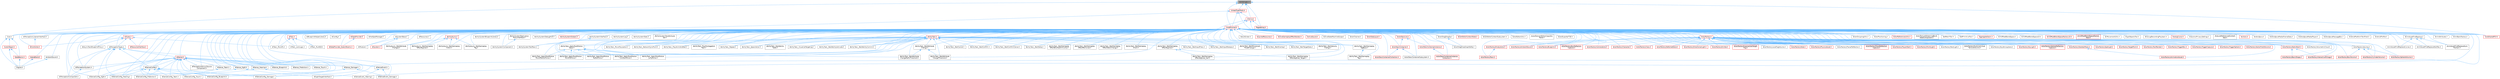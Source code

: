 digraph "IsArithmetic.h"
{
 // INTERACTIVE_SVG=YES
 // LATEX_PDF_SIZE
  bgcolor="transparent";
  edge [fontname=Helvetica,fontsize=10,labelfontname=Helvetica,labelfontsize=10];
  node [fontname=Helvetica,fontsize=10,shape=box,height=0.2,width=0.4];
  Node1 [id="Node000001",label="IsArithmetic.h",height=0.2,width=0.4,color="gray40", fillcolor="grey60", style="filled", fontcolor="black",tooltip=" "];
  Node1 -> Node2 [id="edge1_Node000001_Node000002",dir="back",color="steelblue1",style="solid",tooltip=" "];
  Node2 [id="Node000002",label="Core.h",height=0.2,width=0.4,color="grey40", fillcolor="white", style="filled",URL="$d6/dd7/Core_8h.html",tooltip=" "];
  Node2 -> Node3 [id="edge2_Node000002_Node000003",dir="back",color="steelblue1",style="solid",tooltip=" "];
  Node3 [id="Node000003",label="CoreUObject.h",height=0.2,width=0.4,color="red", fillcolor="#FFF0F0", style="filled",URL="$d0/ded/CoreUObject_8h.html",tooltip=" "];
  Node3 -> Node4 [id="edge3_Node000003_Node000004",dir="back",color="steelblue1",style="solid",tooltip=" "];
  Node4 [id="Node000004",label="Engine.h",height=0.2,width=0.4,color="grey40", fillcolor="white", style="filled",URL="$d1/d34/Public_2Engine_8h.html",tooltip=" "];
  Node3 -> Node6 [id="edge4_Node000003_Node000006",dir="back",color="steelblue1",style="solid",tooltip=" "];
  Node6 [id="Node000006",label="SlateBasics.h",height=0.2,width=0.4,color="red", fillcolor="#FFF0F0", style="filled",URL="$da/d2f/SlateBasics_8h.html",tooltip=" "];
  Node6 -> Node4 [id="edge5_Node000006_Node000004",dir="back",color="steelblue1",style="solid",tooltip=" "];
  Node2 -> Node4 [id="edge6_Node000002_Node000004",dir="back",color="steelblue1",style="solid",tooltip=" "];
  Node2 -> Node6 [id="edge7_Node000002_Node000006",dir="back",color="steelblue1",style="solid",tooltip=" "];
  Node1 -> Node11 [id="edge8_Node000001_Node000011",dir="back",color="steelblue1",style="solid",tooltip=" "];
  Node11 [id="Node000011",label="CoreMinimal.h",height=0.2,width=0.4,color="red", fillcolor="#FFF0F0", style="filled",URL="$d7/d67/CoreMinimal_8h.html",tooltip=" "];
  Node11 -> Node12 [id="edge9_Node000011_Node000012",dir="back",color="steelblue1",style="solid",tooltip=" "];
  Node12 [id="Node000012",label="AIAsyncTaskBlueprintProxy.h",height=0.2,width=0.4,color="grey40", fillcolor="white", style="filled",URL="$db/d07/AIAsyncTaskBlueprintProxy_8h.html",tooltip=" "];
  Node11 -> Node13 [id="edge10_Node000011_Node000013",dir="back",color="steelblue1",style="solid",tooltip=" "];
  Node13 [id="Node000013",label="AIBlueprintHelperLibrary.h",height=0.2,width=0.4,color="grey40", fillcolor="white", style="filled",URL="$dc/d00/AIBlueprintHelperLibrary_8h.html",tooltip=" "];
  Node11 -> Node14 [id="edge11_Node000011_Node000014",dir="back",color="steelblue1",style="solid",tooltip=" "];
  Node14 [id="Node000014",label="AIConfig.h",height=0.2,width=0.4,color="grey40", fillcolor="white", style="filled",URL="$da/da3/AIConfig_8h.html",tooltip=" "];
  Node11 -> Node15 [id="edge12_Node000011_Node000015",dir="back",color="steelblue1",style="solid",tooltip=" "];
  Node15 [id="Node000015",label="AIController.h",height=0.2,width=0.4,color="red", fillcolor="#FFF0F0", style="filled",URL="$d7/dd8/AIController_8h.html",tooltip=" "];
  Node11 -> Node18 [id="edge13_Node000011_Node000018",dir="back",color="steelblue1",style="solid",tooltip=" "];
  Node18 [id="Node000018",label="AIDataProvider.h",height=0.2,width=0.4,color="red", fillcolor="#FFF0F0", style="filled",URL="$dd/d5b/AIDataProvider_8h.html",tooltip=" "];
  Node18 -> Node19 [id="edge14_Node000018_Node000019",dir="back",color="steelblue1",style="solid",tooltip=" "];
  Node19 [id="Node000019",label="AIDataProvider_QueryParams.h",height=0.2,width=0.4,color="red", fillcolor="#FFF0F0", style="filled",URL="$d3/dd9/AIDataProvider__QueryParams_8h.html",tooltip=" "];
  Node11 -> Node19 [id="edge15_Node000011_Node000019",dir="back",color="steelblue1",style="solid",tooltip=" "];
  Node11 -> Node29 [id="edge16_Node000011_Node000029",dir="back",color="steelblue1",style="solid",tooltip=" "];
  Node29 [id="Node000029",label="AIHotSpotManager.h",height=0.2,width=0.4,color="grey40", fillcolor="white", style="filled",URL="$da/d1d/AIHotSpotManager_8h.html",tooltip=" "];
  Node11 -> Node30 [id="edge17_Node000011_Node000030",dir="back",color="steelblue1",style="solid",tooltip=" "];
  Node30 [id="Node000030",label="AIModule.h",height=0.2,width=0.4,color="grey40", fillcolor="white", style="filled",URL="$d9/df1/AIModule_8h.html",tooltip=" "];
  Node11 -> Node31 [id="edge18_Node000011_Node000031",dir="back",color="steelblue1",style="solid",tooltip=" "];
  Node31 [id="Node000031",label="AIPerceptionComponent.h",height=0.2,width=0.4,color="grey40", fillcolor="white", style="filled",URL="$d6/d0a/AIPerceptionComponent_8h.html",tooltip=" "];
  Node11 -> Node32 [id="edge19_Node000011_Node000032",dir="back",color="steelblue1",style="solid",tooltip=" "];
  Node32 [id="Node000032",label="AIPerceptionListenerInterface.h",height=0.2,width=0.4,color="grey40", fillcolor="white", style="filled",URL="$d4/dd7/AIPerceptionListenerInterface_8h.html",tooltip=" "];
  Node32 -> Node15 [id="edge20_Node000032_Node000015",dir="back",color="steelblue1",style="solid",tooltip=" "];
  Node11 -> Node33 [id="edge21_Node000011_Node000033",dir="back",color="steelblue1",style="solid",tooltip=" "];
  Node33 [id="Node000033",label="AIPerceptionStimuliSource\lComponent.h",height=0.2,width=0.4,color="grey40", fillcolor="white", style="filled",URL="$df/da3/AIPerceptionStimuliSourceComponent_8h.html",tooltip=" "];
  Node11 -> Node34 [id="edge22_Node000011_Node000034",dir="back",color="steelblue1",style="solid",tooltip=" "];
  Node34 [id="Node000034",label="AIPerceptionSystem.h",height=0.2,width=0.4,color="grey40", fillcolor="white", style="filled",URL="$d0/d08/AIPerceptionSystem_8h.html",tooltip=" "];
  Node34 -> Node31 [id="edge23_Node000034_Node000031",dir="back",color="steelblue1",style="solid",tooltip=" "];
  Node11 -> Node35 [id="edge24_Node000011_Node000035",dir="back",color="steelblue1",style="solid",tooltip=" "];
  Node35 [id="Node000035",label="AIPerceptionTypes.h",height=0.2,width=0.4,color="grey40", fillcolor="white", style="filled",URL="$de/d00/AIPerceptionTypes_8h.html",tooltip=" "];
  Node35 -> Node31 [id="edge25_Node000035_Node000031",dir="back",color="steelblue1",style="solid",tooltip=" "];
  Node35 -> Node34 [id="edge26_Node000035_Node000034",dir="back",color="steelblue1",style="solid",tooltip=" "];
  Node35 -> Node36 [id="edge27_Node000035_Node000036",dir="back",color="steelblue1",style="solid",tooltip=" "];
  Node36 [id="Node000036",label="AISense.h",height=0.2,width=0.4,color="red", fillcolor="#FFF0F0", style="filled",URL="$d3/dbd/AISense_8h.html",tooltip=" "];
  Node36 -> Node31 [id="edge28_Node000036_Node000031",dir="back",color="steelblue1",style="solid",tooltip=" "];
  Node36 -> Node33 [id="edge29_Node000036_Node000033",dir="back",color="steelblue1",style="solid",tooltip=" "];
  Node36 -> Node34 [id="edge30_Node000036_Node000034",dir="back",color="steelblue1",style="solid",tooltip=" "];
  Node36 -> Node37 [id="edge31_Node000036_Node000037",dir="back",color="steelblue1",style="solid",tooltip=" "];
  Node37 [id="Node000037",label="AISenseConfig.h",height=0.2,width=0.4,color="grey40", fillcolor="white", style="filled",URL="$d4/d73/AISenseConfig_8h.html",tooltip=" "];
  Node37 -> Node38 [id="edge32_Node000037_Node000038",dir="back",color="steelblue1",style="solid",tooltip=" "];
  Node38 [id="Node000038",label="AISenseConfig_Blueprint.h",height=0.2,width=0.4,color="grey40", fillcolor="white", style="filled",URL="$d7/ddf/AISenseConfig__Blueprint_8h.html",tooltip=" "];
  Node37 -> Node39 [id="edge33_Node000037_Node000039",dir="back",color="steelblue1",style="solid",tooltip=" "];
  Node39 [id="Node000039",label="AISenseConfig_Damage.h",height=0.2,width=0.4,color="grey40", fillcolor="white", style="filled",URL="$d4/d13/AISenseConfig__Damage_8h.html",tooltip=" "];
  Node37 -> Node40 [id="edge34_Node000037_Node000040",dir="back",color="steelblue1",style="solid",tooltip=" "];
  Node40 [id="Node000040",label="AISenseConfig_Hearing.h",height=0.2,width=0.4,color="grey40", fillcolor="white", style="filled",URL="$df/d81/AISenseConfig__Hearing_8h.html",tooltip=" "];
  Node37 -> Node41 [id="edge35_Node000037_Node000041",dir="back",color="steelblue1",style="solid",tooltip=" "];
  Node41 [id="Node000041",label="AISenseConfig_Prediction.h",height=0.2,width=0.4,color="grey40", fillcolor="white", style="filled",URL="$d2/d6e/AISenseConfig__Prediction_8h.html",tooltip=" "];
  Node37 -> Node42 [id="edge36_Node000037_Node000042",dir="back",color="steelblue1",style="solid",tooltip=" "];
  Node42 [id="Node000042",label="AISenseConfig_Sight.h",height=0.2,width=0.4,color="grey40", fillcolor="white", style="filled",URL="$d7/d17/AISenseConfig__Sight_8h.html",tooltip=" "];
  Node37 -> Node43 [id="edge37_Node000037_Node000043",dir="back",color="steelblue1",style="solid",tooltip=" "];
  Node43 [id="Node000043",label="AISenseConfig_Team.h",height=0.2,width=0.4,color="grey40", fillcolor="white", style="filled",URL="$dc/daf/AISenseConfig__Team_8h.html",tooltip=" "];
  Node37 -> Node44 [id="edge38_Node000037_Node000044",dir="back",color="steelblue1",style="solid",tooltip=" "];
  Node44 [id="Node000044",label="AISenseConfig_Touch.h",height=0.2,width=0.4,color="grey40", fillcolor="white", style="filled",URL="$df/d3a/AISenseConfig__Touch_8h.html",tooltip=" "];
  Node36 -> Node38 [id="edge39_Node000036_Node000038",dir="back",color="steelblue1",style="solid",tooltip=" "];
  Node36 -> Node39 [id="edge40_Node000036_Node000039",dir="back",color="steelblue1",style="solid",tooltip=" "];
  Node36 -> Node40 [id="edge41_Node000036_Node000040",dir="back",color="steelblue1",style="solid",tooltip=" "];
  Node36 -> Node41 [id="edge42_Node000036_Node000041",dir="back",color="steelblue1",style="solid",tooltip=" "];
  Node36 -> Node42 [id="edge43_Node000036_Node000042",dir="back",color="steelblue1",style="solid",tooltip=" "];
  Node36 -> Node43 [id="edge44_Node000036_Node000043",dir="back",color="steelblue1",style="solid",tooltip=" "];
  Node36 -> Node44 [id="edge45_Node000036_Node000044",dir="back",color="steelblue1",style="solid",tooltip=" "];
  Node36 -> Node45 [id="edge46_Node000036_Node000045",dir="back",color="steelblue1",style="solid",tooltip=" "];
  Node45 [id="Node000045",label="AISense_Blueprint.h",height=0.2,width=0.4,color="grey40", fillcolor="white", style="filled",URL="$d6/d30/AISense__Blueprint_8h.html",tooltip=" "];
  Node36 -> Node46 [id="edge47_Node000036_Node000046",dir="back",color="steelblue1",style="solid",tooltip=" "];
  Node46 [id="Node000046",label="AISense_Damage.h",height=0.2,width=0.4,color="grey40", fillcolor="white", style="filled",URL="$dd/d37/AISense__Damage_8h.html",tooltip=" "];
  Node46 -> Node39 [id="edge48_Node000046_Node000039",dir="back",color="steelblue1",style="solid",tooltip=" "];
  Node46 -> Node47 [id="edge49_Node000046_Node000047",dir="back",color="steelblue1",style="solid",tooltip=" "];
  Node47 [id="Node000047",label="AISenseEvent_Damage.h",height=0.2,width=0.4,color="grey40", fillcolor="white", style="filled",URL="$db/d23/AISenseEvent__Damage_8h.html",tooltip=" "];
  Node36 -> Node48 [id="edge50_Node000036_Node000048",dir="back",color="steelblue1",style="solid",tooltip=" "];
  Node48 [id="Node000048",label="AISense_Hearing.h",height=0.2,width=0.4,color="grey40", fillcolor="white", style="filled",URL="$dc/d03/AISense__Hearing_8h.html",tooltip=" "];
  Node48 -> Node40 [id="edge51_Node000048_Node000040",dir="back",color="steelblue1",style="solid",tooltip=" "];
  Node48 -> Node49 [id="edge52_Node000048_Node000049",dir="back",color="steelblue1",style="solid",tooltip=" "];
  Node49 [id="Node000049",label="AISenseEvent_Hearing.h",height=0.2,width=0.4,color="grey40", fillcolor="white", style="filled",URL="$df/d3a/AISenseEvent__Hearing_8h.html",tooltip=" "];
  Node36 -> Node50 [id="edge53_Node000036_Node000050",dir="back",color="steelblue1",style="solid",tooltip=" "];
  Node50 [id="Node000050",label="AISense_Prediction.h",height=0.2,width=0.4,color="grey40", fillcolor="white", style="filled",URL="$d4/de0/AISense__Prediction_8h.html",tooltip=" "];
  Node36 -> Node51 [id="edge54_Node000036_Node000051",dir="back",color="steelblue1",style="solid",tooltip=" "];
  Node51 [id="Node000051",label="AISense_Sight.h",height=0.2,width=0.4,color="grey40", fillcolor="white", style="filled",URL="$d7/d6f/AISense__Sight_8h.html",tooltip=" "];
  Node51 -> Node42 [id="edge55_Node000051_Node000042",dir="back",color="steelblue1",style="solid",tooltip=" "];
  Node51 -> Node52 [id="edge56_Node000051_Node000052",dir="back",color="steelblue1",style="solid",tooltip=" "];
  Node52 [id="Node000052",label="AISightTargetInterface.h",height=0.2,width=0.4,color="grey40", fillcolor="white", style="filled",URL="$d0/dd7/AISightTargetInterface_8h.html",tooltip=" "];
  Node36 -> Node53 [id="edge57_Node000036_Node000053",dir="back",color="steelblue1",style="solid",tooltip=" "];
  Node53 [id="Node000053",label="AISense_Team.h",height=0.2,width=0.4,color="grey40", fillcolor="white", style="filled",URL="$d7/d7a/AISense__Team_8h.html",tooltip=" "];
  Node53 -> Node43 [id="edge58_Node000053_Node000043",dir="back",color="steelblue1",style="solid",tooltip=" "];
  Node36 -> Node54 [id="edge59_Node000036_Node000054",dir="back",color="steelblue1",style="solid",tooltip=" "];
  Node54 [id="Node000054",label="AISense_Touch.h",height=0.2,width=0.4,color="grey40", fillcolor="white", style="filled",URL="$d6/db4/AISense__Touch_8h.html",tooltip=" "];
  Node35 -> Node37 [id="edge60_Node000035_Node000037",dir="back",color="steelblue1",style="solid",tooltip=" "];
  Node35 -> Node40 [id="edge61_Node000035_Node000040",dir="back",color="steelblue1",style="solid",tooltip=" "];
  Node35 -> Node42 [id="edge62_Node000035_Node000042",dir="back",color="steelblue1",style="solid",tooltip=" "];
  Node35 -> Node55 [id="edge63_Node000035_Node000055",dir="back",color="steelblue1",style="solid",tooltip=" "];
  Node55 [id="Node000055",label="AISenseEvent.h",height=0.2,width=0.4,color="grey40", fillcolor="white", style="filled",URL="$de/d44/AISenseEvent_8h.html",tooltip=" "];
  Node55 -> Node47 [id="edge64_Node000055_Node000047",dir="back",color="steelblue1",style="solid",tooltip=" "];
  Node55 -> Node49 [id="edge65_Node000055_Node000049",dir="back",color="steelblue1",style="solid",tooltip=" "];
  Node11 -> Node56 [id="edge66_Node000011_Node000056",dir="back",color="steelblue1",style="solid",tooltip=" "];
  Node56 [id="Node000056",label="AIResourceInterface.h",height=0.2,width=0.4,color="red", fillcolor="#FFF0F0", style="filled",URL="$dd/d0d/AIResourceInterface_8h.html",tooltip=" "];
  Node11 -> Node113 [id="edge67_Node000011_Node000113",dir="back",color="steelblue1",style="solid",tooltip=" "];
  Node113 [id="Node000113",label="AIResources.h",height=0.2,width=0.4,color="grey40", fillcolor="white", style="filled",URL="$d9/db0/AIResources_8h.html",tooltip=" "];
  Node11 -> Node36 [id="edge68_Node000011_Node000036",dir="back",color="steelblue1",style="solid",tooltip=" "];
  Node11 -> Node37 [id="edge69_Node000011_Node000037",dir="back",color="steelblue1",style="solid",tooltip=" "];
  Node11 -> Node38 [id="edge70_Node000011_Node000038",dir="back",color="steelblue1",style="solid",tooltip=" "];
  Node11 -> Node39 [id="edge71_Node000011_Node000039",dir="back",color="steelblue1",style="solid",tooltip=" "];
  Node11 -> Node40 [id="edge72_Node000011_Node000040",dir="back",color="steelblue1",style="solid",tooltip=" "];
  Node11 -> Node41 [id="edge73_Node000011_Node000041",dir="back",color="steelblue1",style="solid",tooltip=" "];
  Node11 -> Node42 [id="edge74_Node000011_Node000042",dir="back",color="steelblue1",style="solid",tooltip=" "];
  Node11 -> Node43 [id="edge75_Node000011_Node000043",dir="back",color="steelblue1",style="solid",tooltip=" "];
  Node11 -> Node44 [id="edge76_Node000011_Node000044",dir="back",color="steelblue1",style="solid",tooltip=" "];
  Node11 -> Node55 [id="edge77_Node000011_Node000055",dir="back",color="steelblue1",style="solid",tooltip=" "];
  Node11 -> Node47 [id="edge78_Node000011_Node000047",dir="back",color="steelblue1",style="solid",tooltip=" "];
  Node11 -> Node49 [id="edge79_Node000011_Node000049",dir="back",color="steelblue1",style="solid",tooltip=" "];
  Node11 -> Node45 [id="edge80_Node000011_Node000045",dir="back",color="steelblue1",style="solid",tooltip=" "];
  Node11 -> Node46 [id="edge81_Node000011_Node000046",dir="back",color="steelblue1",style="solid",tooltip=" "];
  Node11 -> Node48 [id="edge82_Node000011_Node000048",dir="back",color="steelblue1",style="solid",tooltip=" "];
  Node11 -> Node50 [id="edge83_Node000011_Node000050",dir="back",color="steelblue1",style="solid",tooltip=" "];
  Node11 -> Node51 [id="edge84_Node000011_Node000051",dir="back",color="steelblue1",style="solid",tooltip=" "];
  Node11 -> Node53 [id="edge85_Node000011_Node000053",dir="back",color="steelblue1",style="solid",tooltip=" "];
  Node11 -> Node54 [id="edge86_Node000011_Node000054",dir="back",color="steelblue1",style="solid",tooltip=" "];
  Node11 -> Node52 [id="edge87_Node000011_Node000052",dir="back",color="steelblue1",style="solid",tooltip=" "];
  Node11 -> Node114 [id="edge88_Node000011_Node000114",dir="back",color="steelblue1",style="solid",tooltip=" "];
  Node114 [id="Node000114",label="AISystem.h",height=0.2,width=0.4,color="red", fillcolor="#FFF0F0", style="filled",URL="$d0/d71/AISystem_8h.html",tooltip=" "];
  Node11 -> Node119 [id="edge89_Node000011_Node000119",dir="back",color="steelblue1",style="solid",tooltip=" "];
  Node119 [id="Node000119",label="AISystemBase.h",height=0.2,width=0.4,color="grey40", fillcolor="white", style="filled",URL="$d5/d44/AISystemBase_8h.html",tooltip=" "];
  Node119 -> Node30 [id="edge90_Node000119_Node000030",dir="back",color="steelblue1",style="solid",tooltip=" "];
  Node119 -> Node114 [id="edge91_Node000119_Node000114",dir="back",color="steelblue1",style="solid",tooltip=" "];
  Node11 -> Node120 [id="edge92_Node000011_Node000120",dir="back",color="steelblue1",style="solid",tooltip=" "];
  Node120 [id="Node000120",label="AITask.h",height=0.2,width=0.4,color="red", fillcolor="#FFF0F0", style="filled",URL="$d6/de2/AITask_8h.html",tooltip=" "];
  Node120 -> Node121 [id="edge93_Node000120_Node000121",dir="back",color="steelblue1",style="solid",tooltip=" "];
  Node121 [id="Node000121",label="AITask_LockLogic.h",height=0.2,width=0.4,color="grey40", fillcolor="white", style="filled",URL="$d8/d28/AITask__LockLogic_8h.html",tooltip=" "];
  Node120 -> Node110 [id="edge94_Node000120_Node000110",dir="back",color="steelblue1",style="solid",tooltip=" "];
  Node110 [id="Node000110",label="AITask_MoveTo.h",height=0.2,width=0.4,color="grey40", fillcolor="white", style="filled",URL="$d4/dc4/AITask__MoveTo_8h.html",tooltip=" "];
  Node120 -> Node122 [id="edge95_Node000120_Node000122",dir="back",color="steelblue1",style="solid",tooltip=" "];
  Node122 [id="Node000122",label="AITask_RunEQS.h",height=0.2,width=0.4,color="grey40", fillcolor="white", style="filled",URL="$d9/d9f/AITask__RunEQS_8h.html",tooltip=" "];
  Node11 -> Node121 [id="edge96_Node000011_Node000121",dir="back",color="steelblue1",style="solid",tooltip=" "];
  Node11 -> Node110 [id="edge97_Node000011_Node000110",dir="back",color="steelblue1",style="solid",tooltip=" "];
  Node11 -> Node122 [id="edge98_Node000011_Node000122",dir="back",color="steelblue1",style="solid",tooltip=" "];
  Node11 -> Node123 [id="edge99_Node000011_Node000123",dir="back",color="steelblue1",style="solid",tooltip=" "];
  Node123 [id="Node000123",label="AITypes.h",height=0.2,width=0.4,color="red", fillcolor="#FFF0F0", style="filled",URL="$dd/d64/AITypes_8h.html",tooltip=" "];
  Node123 -> Node12 [id="edge100_Node000123_Node000012",dir="back",color="steelblue1",style="solid",tooltip=" "];
  Node123 -> Node15 [id="edge101_Node000123_Node000015",dir="back",color="steelblue1",style="solid",tooltip=" "];
  Node123 -> Node35 [id="edge102_Node000123_Node000035",dir="back",color="steelblue1",style="solid",tooltip=" "];
  Node123 -> Node56 [id="edge103_Node000123_Node000056",dir="back",color="steelblue1",style="solid",tooltip=" "];
  Node123 -> Node110 [id="edge104_Node000123_Node000110",dir="back",color="steelblue1",style="solid",tooltip=" "];
  Node11 -> Node128 [id="edge105_Node000011_Node000128",dir="back",color="steelblue1",style="solid",tooltip=" "];
  Node128 [id="Node000128",label="AbilityAsync.h",height=0.2,width=0.4,color="red", fillcolor="#FFF0F0", style="filled",URL="$d8/dce/AbilityAsync_8h.html",tooltip=" "];
  Node128 -> Node129 [id="edge106_Node000128_Node000129",dir="back",color="steelblue1",style="solid",tooltip=" "];
  Node129 [id="Node000129",label="AbilityAsync_WaitAttribute\lChanged.h",height=0.2,width=0.4,color="grey40", fillcolor="white", style="filled",URL="$d8/d81/AbilityAsync__WaitAttributeChanged_8h.html",tooltip=" "];
  Node128 -> Node130 [id="edge107_Node000128_Node000130",dir="back",color="steelblue1",style="solid",tooltip=" "];
  Node130 [id="Node000130",label="AbilityAsync_WaitGameplay\lEffectApplied.h",height=0.2,width=0.4,color="grey40", fillcolor="white", style="filled",URL="$dd/d1a/AbilityAsync__WaitGameplayEffectApplied_8h.html",tooltip=" "];
  Node128 -> Node131 [id="edge108_Node000128_Node000131",dir="back",color="steelblue1",style="solid",tooltip=" "];
  Node131 [id="Node000131",label="AbilityAsync_WaitGameplay\lEvent.h",height=0.2,width=0.4,color="grey40", fillcolor="white", style="filled",URL="$d4/d2d/AbilityAsync__WaitGameplayEvent_8h.html",tooltip=" "];
  Node128 -> Node132 [id="edge109_Node000128_Node000132",dir="back",color="steelblue1",style="solid",tooltip=" "];
  Node132 [id="Node000132",label="AbilityAsync_WaitGameplay\lTag.h",height=0.2,width=0.4,color="grey40", fillcolor="white", style="filled",URL="$d8/dc5/AbilityAsync__WaitGameplayTag_8h.html",tooltip=" "];
  Node11 -> Node129 [id="edge110_Node000011_Node000129",dir="back",color="steelblue1",style="solid",tooltip=" "];
  Node11 -> Node130 [id="edge111_Node000011_Node000130",dir="back",color="steelblue1",style="solid",tooltip=" "];
  Node11 -> Node131 [id="edge112_Node000011_Node000131",dir="back",color="steelblue1",style="solid",tooltip=" "];
  Node11 -> Node132 [id="edge113_Node000011_Node000132",dir="back",color="steelblue1",style="solid",tooltip=" "];
  Node11 -> Node135 [id="edge114_Node000011_Node000135",dir="back",color="steelblue1",style="solid",tooltip=" "];
  Node135 [id="Node000135",label="AbilitySystemBlueprintLibrary.h",height=0.2,width=0.4,color="grey40", fillcolor="white", style="filled",URL="$d5/dd6/AbilitySystemBlueprintLibrary_8h.html",tooltip=" "];
  Node11 -> Node136 [id="edge115_Node000011_Node000136",dir="back",color="steelblue1",style="solid",tooltip=" "];
  Node136 [id="Node000136",label="AbilitySystemComponent.h",height=0.2,width=0.4,color="grey40", fillcolor="white", style="filled",URL="$d0/da3/AbilitySystemComponent_8h.html",tooltip=" "];
  Node11 -> Node137 [id="edge116_Node000011_Node000137",dir="back",color="steelblue1",style="solid",tooltip=" "];
  Node137 [id="Node000137",label="AbilitySystemDebugHUD.h",height=0.2,width=0.4,color="grey40", fillcolor="white", style="filled",URL="$dc/d84/AbilitySystemDebugHUD_8h.html",tooltip=" "];
  Node11 -> Node138 [id="edge117_Node000011_Node000138",dir="back",color="steelblue1",style="solid",tooltip=" "];
  Node138 [id="Node000138",label="AbilitySystemGlobals.h",height=0.2,width=0.4,color="red", fillcolor="#FFF0F0", style="filled",URL="$dc/d82/AbilitySystemGlobals_8h.html",tooltip=" "];
  Node11 -> Node140 [id="edge118_Node000011_Node000140",dir="back",color="steelblue1",style="solid",tooltip=" "];
  Node140 [id="Node000140",label="AbilitySystemInterface.h",height=0.2,width=0.4,color="grey40", fillcolor="white", style="filled",URL="$d8/d76/AbilitySystemInterface_8h.html",tooltip=" "];
  Node140 -> Node141 [id="edge119_Node000140_Node000141",dir="back",color="steelblue1",style="solid",tooltip=" "];
  Node141 [id="Node000141",label="AbilitySystemTestPawn.h",height=0.2,width=0.4,color="grey40", fillcolor="white", style="filled",URL="$d9/d5f/AbilitySystemTestPawn_8h.html",tooltip=" "];
  Node11 -> Node142 [id="edge120_Node000011_Node000142",dir="back",color="steelblue1",style="solid",tooltip=" "];
  Node142 [id="Node000142",label="AbilitySystemLog.h",height=0.2,width=0.4,color="grey40", fillcolor="white", style="filled",URL="$d9/d0f/AbilitySystemLog_8h.html",tooltip=" "];
  Node11 -> Node143 [id="edge121_Node000011_Node000143",dir="back",color="steelblue1",style="solid",tooltip=" "];
  Node143 [id="Node000143",label="AbilitySystemReplication\lProxyInterface.h",height=0.2,width=0.4,color="grey40", fillcolor="white", style="filled",URL="$d9/d17/AbilitySystemReplicationProxyInterface_8h.html",tooltip=" "];
  Node143 -> Node136 [id="edge122_Node000143_Node000136",dir="back",color="steelblue1",style="solid",tooltip=" "];
  Node11 -> Node144 [id="edge123_Node000011_Node000144",dir="back",color="steelblue1",style="solid",tooltip=" "];
  Node144 [id="Node000144",label="AbilitySystemStats.h",height=0.2,width=0.4,color="grey40", fillcolor="white", style="filled",URL="$d2/d42/AbilitySystemStats_8h.html",tooltip=" "];
  Node11 -> Node145 [id="edge124_Node000011_Node000145",dir="back",color="steelblue1",style="solid",tooltip=" "];
  Node145 [id="Node000145",label="AbilitySystemTestAttribute\lSet.h",height=0.2,width=0.4,color="grey40", fillcolor="white", style="filled",URL="$df/d1f/AbilitySystemTestAttributeSet_8h.html",tooltip=" "];
  Node11 -> Node141 [id="edge125_Node000011_Node000141",dir="back",color="steelblue1",style="solid",tooltip=" "];
  Node11 -> Node146 [id="edge126_Node000011_Node000146",dir="back",color="steelblue1",style="solid",tooltip=" "];
  Node146 [id="Node000146",label="AbilityTask.h",height=0.2,width=0.4,color="red", fillcolor="#FFF0F0", style="filled",URL="$d2/d8e/AbilityTask_8h.html",tooltip=" "];
  Node146 -> Node147 [id="edge127_Node000146_Node000147",dir="back",color="steelblue1",style="solid",tooltip=" "];
  Node147 [id="Node000147",label="AbilityTask_ApplyRootMotion\lConstantForce.h",height=0.2,width=0.4,color="grey40", fillcolor="white", style="filled",URL="$d0/de8/AbilityTask__ApplyRootMotionConstantForce_8h.html",tooltip=" "];
  Node146 -> Node148 [id="edge128_Node000146_Node000148",dir="back",color="steelblue1",style="solid",tooltip=" "];
  Node148 [id="Node000148",label="AbilityTask_ApplyRootMotion\lJumpForce.h",height=0.2,width=0.4,color="grey40", fillcolor="white", style="filled",URL="$d7/db6/AbilityTask__ApplyRootMotionJumpForce_8h.html",tooltip=" "];
  Node146 -> Node149 [id="edge129_Node000146_Node000149",dir="back",color="steelblue1",style="solid",tooltip=" "];
  Node149 [id="Node000149",label="AbilityTask_ApplyRootMotion\lMoveToActorForce.h",height=0.2,width=0.4,color="grey40", fillcolor="white", style="filled",URL="$d5/de3/AbilityTask__ApplyRootMotionMoveToActorForce_8h.html",tooltip=" "];
  Node146 -> Node150 [id="edge130_Node000146_Node000150",dir="back",color="steelblue1",style="solid",tooltip=" "];
  Node150 [id="Node000150",label="AbilityTask_ApplyRootMotion\lMoveToForce.h",height=0.2,width=0.4,color="grey40", fillcolor="white", style="filled",URL="$d3/dc3/AbilityTask__ApplyRootMotionMoveToForce_8h.html",tooltip=" "];
  Node146 -> Node151 [id="edge131_Node000146_Node000151",dir="back",color="steelblue1",style="solid",tooltip=" "];
  Node151 [id="Node000151",label="AbilityTask_ApplyRootMotion\lRadialForce.h",height=0.2,width=0.4,color="grey40", fillcolor="white", style="filled",URL="$da/d06/AbilityTask__ApplyRootMotionRadialForce_8h.html",tooltip=" "];
  Node146 -> Node152 [id="edge132_Node000146_Node000152",dir="back",color="steelblue1",style="solid",tooltip=" "];
  Node152 [id="Node000152",label="AbilityTask_ApplyRootMotion\l_Base.h",height=0.2,width=0.4,color="grey40", fillcolor="white", style="filled",URL="$d8/d7d/AbilityTask__ApplyRootMotion__Base_8h.html",tooltip=" "];
  Node152 -> Node147 [id="edge133_Node000152_Node000147",dir="back",color="steelblue1",style="solid",tooltip=" "];
  Node152 -> Node148 [id="edge134_Node000152_Node000148",dir="back",color="steelblue1",style="solid",tooltip=" "];
  Node152 -> Node149 [id="edge135_Node000152_Node000149",dir="back",color="steelblue1",style="solid",tooltip=" "];
  Node152 -> Node150 [id="edge136_Node000152_Node000150",dir="back",color="steelblue1",style="solid",tooltip=" "];
  Node152 -> Node151 [id="edge137_Node000152_Node000151",dir="back",color="steelblue1",style="solid",tooltip=" "];
  Node146 -> Node153 [id="edge138_Node000146_Node000153",dir="back",color="steelblue1",style="solid",tooltip=" "];
  Node153 [id="Node000153",label="AbilityTask_MoveToLocation.h",height=0.2,width=0.4,color="grey40", fillcolor="white", style="filled",URL="$da/d8d/AbilityTask__MoveToLocation_8h.html",tooltip=" "];
  Node146 -> Node154 [id="edge139_Node000146_Node000154",dir="back",color="steelblue1",style="solid",tooltip=" "];
  Node154 [id="Node000154",label="AbilityTask_NetworkSyncPoint.h",height=0.2,width=0.4,color="grey40", fillcolor="white", style="filled",URL="$dc/d62/AbilityTask__NetworkSyncPoint_8h.html",tooltip=" "];
  Node146 -> Node155 [id="edge140_Node000146_Node000155",dir="back",color="steelblue1",style="solid",tooltip=" "];
  Node155 [id="Node000155",label="AbilityTask_PlayAnimAndWait.h",height=0.2,width=0.4,color="grey40", fillcolor="white", style="filled",URL="$d4/d50/AbilityTask__PlayAnimAndWait_8h.html",tooltip=" "];
  Node146 -> Node156 [id="edge141_Node000146_Node000156",dir="back",color="steelblue1",style="solid",tooltip=" "];
  Node156 [id="Node000156",label="AbilityTask_PlayMontageAnd\lWait.h",height=0.2,width=0.4,color="grey40", fillcolor="white", style="filled",URL="$de/d05/AbilityTask__PlayMontageAndWait_8h.html",tooltip=" "];
  Node146 -> Node157 [id="edge142_Node000146_Node000157",dir="back",color="steelblue1",style="solid",tooltip=" "];
  Node157 [id="Node000157",label="AbilityTask_Repeat.h",height=0.2,width=0.4,color="grey40", fillcolor="white", style="filled",URL="$da/d7d/AbilityTask__Repeat_8h.html",tooltip=" "];
  Node146 -> Node158 [id="edge143_Node000146_Node000158",dir="back",color="steelblue1",style="solid",tooltip=" "];
  Node158 [id="Node000158",label="AbilityTask_SpawnActor.h",height=0.2,width=0.4,color="grey40", fillcolor="white", style="filled",URL="$dc/d97/AbilityTask__SpawnActor_8h.html",tooltip=" "];
  Node146 -> Node159 [id="edge144_Node000146_Node000159",dir="back",color="steelblue1",style="solid",tooltip=" "];
  Node159 [id="Node000159",label="AbilityTask_StartAbility\lState.h",height=0.2,width=0.4,color="grey40", fillcolor="white", style="filled",URL="$db/d91/AbilityTask__StartAbilityState_8h.html",tooltip=" "];
  Node146 -> Node160 [id="edge145_Node000146_Node000160",dir="back",color="steelblue1",style="solid",tooltip=" "];
  Node160 [id="Node000160",label="AbilityTask_VisualizeTargeting.h",height=0.2,width=0.4,color="grey40", fillcolor="white", style="filled",URL="$df/dbd/AbilityTask__VisualizeTargeting_8h.html",tooltip=" "];
  Node146 -> Node161 [id="edge146_Node000146_Node000161",dir="back",color="steelblue1",style="solid",tooltip=" "];
  Node161 [id="Node000161",label="AbilityTask_WaitAbilityActivate.h",height=0.2,width=0.4,color="grey40", fillcolor="white", style="filled",URL="$db/da3/AbilityTask__WaitAbilityActivate_8h.html",tooltip=" "];
  Node146 -> Node162 [id="edge147_Node000146_Node000162",dir="back",color="steelblue1",style="solid",tooltip=" "];
  Node162 [id="Node000162",label="AbilityTask_WaitAbilityCommit.h",height=0.2,width=0.4,color="grey40", fillcolor="white", style="filled",URL="$de/de8/AbilityTask__WaitAbilityCommit_8h.html",tooltip=" "];
  Node146 -> Node163 [id="edge148_Node000146_Node000163",dir="back",color="steelblue1",style="solid",tooltip=" "];
  Node163 [id="Node000163",label="AbilityTask_WaitAttribute\lChange.h",height=0.2,width=0.4,color="grey40", fillcolor="white", style="filled",URL="$dd/d60/AbilityTask__WaitAttributeChange_8h.html",tooltip=" "];
  Node163 -> Node164 [id="edge149_Node000163_Node000164",dir="back",color="steelblue1",style="solid",tooltip=" "];
  Node164 [id="Node000164",label="AbilityTask_WaitAttribute\lChangeRatioThreshold.h",height=0.2,width=0.4,color="grey40", fillcolor="white", style="filled",URL="$de/d5e/AbilityTask__WaitAttributeChangeRatioThreshold_8h.html",tooltip=" "];
  Node163 -> Node165 [id="edge150_Node000163_Node000165",dir="back",color="steelblue1",style="solid",tooltip=" "];
  Node165 [id="Node000165",label="AbilityTask_WaitAttribute\lChangeThreshold.h",height=0.2,width=0.4,color="grey40", fillcolor="white", style="filled",URL="$db/d3e/AbilityTask__WaitAttributeChangeThreshold_8h.html",tooltip=" "];
  Node146 -> Node164 [id="edge151_Node000146_Node000164",dir="back",color="steelblue1",style="solid",tooltip=" "];
  Node146 -> Node165 [id="edge152_Node000146_Node000165",dir="back",color="steelblue1",style="solid",tooltip=" "];
  Node146 -> Node166 [id="edge153_Node000146_Node000166",dir="back",color="steelblue1",style="solid",tooltip=" "];
  Node166 [id="Node000166",label="AbilityTask_WaitCancel.h",height=0.2,width=0.4,color="grey40", fillcolor="white", style="filled",URL="$dc/d16/AbilityTask__WaitCancel_8h.html",tooltip=" "];
  Node146 -> Node167 [id="edge154_Node000146_Node000167",dir="back",color="steelblue1",style="solid",tooltip=" "];
  Node167 [id="Node000167",label="AbilityTask_WaitConfirm.h",height=0.2,width=0.4,color="grey40", fillcolor="white", style="filled",URL="$d3/d4f/AbilityTask__WaitConfirm_8h.html",tooltip=" "];
  Node146 -> Node168 [id="edge155_Node000146_Node000168",dir="back",color="steelblue1",style="solid",tooltip=" "];
  Node168 [id="Node000168",label="AbilityTask_WaitConfirmCancel.h",height=0.2,width=0.4,color="grey40", fillcolor="white", style="filled",URL="$de/d88/AbilityTask__WaitConfirmCancel_8h.html",tooltip=" "];
  Node146 -> Node169 [id="edge156_Node000146_Node000169",dir="back",color="steelblue1",style="solid",tooltip=" "];
  Node169 [id="Node000169",label="AbilityTask_WaitDelay.h",height=0.2,width=0.4,color="grey40", fillcolor="white", style="filled",URL="$dc/d63/AbilityTask__WaitDelay_8h.html",tooltip=" "];
  Node146 -> Node170 [id="edge157_Node000146_Node000170",dir="back",color="steelblue1",style="solid",tooltip=" "];
  Node170 [id="Node000170",label="AbilityTask_WaitGameplay\lEffectApplied.h",height=0.2,width=0.4,color="grey40", fillcolor="white", style="filled",URL="$d8/dfe/AbilityTask__WaitGameplayEffectApplied_8h.html",tooltip=" "];
  Node170 -> Node171 [id="edge158_Node000170_Node000171",dir="back",color="steelblue1",style="solid",tooltip=" "];
  Node171 [id="Node000171",label="AbilityTask_WaitGameplay\lEffectApplied_Self.h",height=0.2,width=0.4,color="grey40", fillcolor="white", style="filled",URL="$d0/d01/AbilityTask__WaitGameplayEffectApplied__Self_8h.html",tooltip=" "];
  Node170 -> Node172 [id="edge159_Node000170_Node000172",dir="back",color="steelblue1",style="solid",tooltip=" "];
  Node172 [id="Node000172",label="AbilityTask_WaitGameplay\lEffectApplied_Target.h",height=0.2,width=0.4,color="grey40", fillcolor="white", style="filled",URL="$db/dc4/AbilityTask__WaitGameplayEffectApplied__Target_8h.html",tooltip=" "];
  Node146 -> Node173 [id="edge160_Node000146_Node000173",dir="back",color="steelblue1",style="solid",tooltip=" "];
  Node173 [id="Node000173",label="AbilityTask_WaitGameplay\lEffectBlockedImmunity.h",height=0.2,width=0.4,color="grey40", fillcolor="white", style="filled",URL="$d4/d24/AbilityTask__WaitGameplayEffectBlockedImmunity_8h.html",tooltip=" "];
  Node146 -> Node174 [id="edge161_Node000146_Node000174",dir="back",color="steelblue1",style="solid",tooltip=" "];
  Node174 [id="Node000174",label="AbilityTask_WaitGameplay\lEffectRemoved.h",height=0.2,width=0.4,color="grey40", fillcolor="white", style="filled",URL="$d1/da9/AbilityTask__WaitGameplayEffectRemoved_8h.html",tooltip=" "];
  Node146 -> Node175 [id="edge162_Node000146_Node000175",dir="back",color="steelblue1",style="solid",tooltip=" "];
  Node175 [id="Node000175",label="AbilityTask_WaitGameplay\lEffectStackChange.h",height=0.2,width=0.4,color="grey40", fillcolor="white", style="filled",URL="$de/db3/AbilityTask__WaitGameplayEffectStackChange_8h.html",tooltip=" "];
  Node146 -> Node176 [id="edge163_Node000146_Node000176",dir="back",color="steelblue1",style="solid",tooltip=" "];
  Node176 [id="Node000176",label="AbilityTask_WaitGameplay\lEvent.h",height=0.2,width=0.4,color="grey40", fillcolor="white", style="filled",URL="$dc/db8/AbilityTask__WaitGameplayEvent_8h.html",tooltip=" "];
  Node146 -> Node177 [id="edge164_Node000146_Node000177",dir="back",color="steelblue1",style="solid",tooltip=" "];
  Node177 [id="Node000177",label="AbilityTask_WaitGameplay\lTagBase.h",height=0.2,width=0.4,color="grey40", fillcolor="white", style="filled",URL="$d8/dd0/AbilityTask__WaitGameplayTagBase_8h.html",tooltip=" "];
  Node177 -> Node178 [id="edge165_Node000177_Node000178",dir="back",color="steelblue1",style="solid",tooltip=" "];
  Node178 [id="Node000178",label="AbilityTask_WaitGameplay\lTag.h",height=0.2,width=0.4,color="grey40", fillcolor="white", style="filled",URL="$d3/d4f/AbilityTask__WaitGameplayTag_8h.html",tooltip=" "];
  Node146 -> Node181 [id="edge166_Node000146_Node000181",dir="back",color="steelblue1",style="solid",tooltip=" "];
  Node181 [id="Node000181",label="AbilityTask_WaitInputPress.h",height=0.2,width=0.4,color="grey40", fillcolor="white", style="filled",URL="$d6/d00/AbilityTask__WaitInputPress_8h.html",tooltip=" "];
  Node146 -> Node182 [id="edge167_Node000146_Node000182",dir="back",color="steelblue1",style="solid",tooltip=" "];
  Node182 [id="Node000182",label="AbilityTask_WaitInputRelease.h",height=0.2,width=0.4,color="grey40", fillcolor="white", style="filled",URL="$d1/d89/AbilityTask__WaitInputRelease_8h.html",tooltip=" "];
  Node146 -> Node183 [id="edge168_Node000146_Node000183",dir="back",color="steelblue1",style="solid",tooltip=" "];
  Node183 [id="Node000183",label="AbilityTask_WaitMovement\lModeChange.h",height=0.2,width=0.4,color="grey40", fillcolor="white", style="filled",URL="$d9/df7/AbilityTask__WaitMovementModeChange_8h.html",tooltip=" "];
  Node146 -> Node184 [id="edge169_Node000146_Node000184",dir="back",color="steelblue1",style="solid",tooltip=" "];
  Node184 [id="Node000184",label="AbilityTask_WaitOverlap.h",height=0.2,width=0.4,color="grey40", fillcolor="white", style="filled",URL="$d9/dab/AbilityTask__WaitOverlap_8h.html",tooltip=" "];
  Node146 -> Node185 [id="edge170_Node000146_Node000185",dir="back",color="steelblue1",style="solid",tooltip=" "];
  Node185 [id="Node000185",label="AbilityTask_WaitTargetData.h",height=0.2,width=0.4,color="grey40", fillcolor="white", style="filled",URL="$d2/d40/AbilityTask__WaitTargetData_8h.html",tooltip=" "];
  Node146 -> Node186 [id="edge171_Node000146_Node000186",dir="back",color="steelblue1",style="solid",tooltip=" "];
  Node186 [id="Node000186",label="AbilityTask_WaitVelocity\lChange.h",height=0.2,width=0.4,color="grey40", fillcolor="white", style="filled",URL="$da/d38/AbilityTask__WaitVelocityChange_8h.html",tooltip=" "];
  Node11 -> Node147 [id="edge172_Node000011_Node000147",dir="back",color="steelblue1",style="solid",tooltip=" "];
  Node11 -> Node148 [id="edge173_Node000011_Node000148",dir="back",color="steelblue1",style="solid",tooltip=" "];
  Node11 -> Node149 [id="edge174_Node000011_Node000149",dir="back",color="steelblue1",style="solid",tooltip=" "];
  Node11 -> Node150 [id="edge175_Node000011_Node000150",dir="back",color="steelblue1",style="solid",tooltip=" "];
  Node11 -> Node151 [id="edge176_Node000011_Node000151",dir="back",color="steelblue1",style="solid",tooltip=" "];
  Node11 -> Node152 [id="edge177_Node000011_Node000152",dir="back",color="steelblue1",style="solid",tooltip=" "];
  Node11 -> Node153 [id="edge178_Node000011_Node000153",dir="back",color="steelblue1",style="solid",tooltip=" "];
  Node11 -> Node154 [id="edge179_Node000011_Node000154",dir="back",color="steelblue1",style="solid",tooltip=" "];
  Node11 -> Node155 [id="edge180_Node000011_Node000155",dir="back",color="steelblue1",style="solid",tooltip=" "];
  Node11 -> Node156 [id="edge181_Node000011_Node000156",dir="back",color="steelblue1",style="solid",tooltip=" "];
  Node11 -> Node157 [id="edge182_Node000011_Node000157",dir="back",color="steelblue1",style="solid",tooltip=" "];
  Node11 -> Node158 [id="edge183_Node000011_Node000158",dir="back",color="steelblue1",style="solid",tooltip=" "];
  Node11 -> Node159 [id="edge184_Node000011_Node000159",dir="back",color="steelblue1",style="solid",tooltip=" "];
  Node11 -> Node160 [id="edge185_Node000011_Node000160",dir="back",color="steelblue1",style="solid",tooltip=" "];
  Node11 -> Node161 [id="edge186_Node000011_Node000161",dir="back",color="steelblue1",style="solid",tooltip=" "];
  Node11 -> Node162 [id="edge187_Node000011_Node000162",dir="back",color="steelblue1",style="solid",tooltip=" "];
  Node11 -> Node163 [id="edge188_Node000011_Node000163",dir="back",color="steelblue1",style="solid",tooltip=" "];
  Node11 -> Node164 [id="edge189_Node000011_Node000164",dir="back",color="steelblue1",style="solid",tooltip=" "];
  Node11 -> Node165 [id="edge190_Node000011_Node000165",dir="back",color="steelblue1",style="solid",tooltip=" "];
  Node11 -> Node166 [id="edge191_Node000011_Node000166",dir="back",color="steelblue1",style="solid",tooltip=" "];
  Node11 -> Node167 [id="edge192_Node000011_Node000167",dir="back",color="steelblue1",style="solid",tooltip=" "];
  Node11 -> Node168 [id="edge193_Node000011_Node000168",dir="back",color="steelblue1",style="solid",tooltip=" "];
  Node11 -> Node169 [id="edge194_Node000011_Node000169",dir="back",color="steelblue1",style="solid",tooltip=" "];
  Node11 -> Node170 [id="edge195_Node000011_Node000170",dir="back",color="steelblue1",style="solid",tooltip=" "];
  Node11 -> Node171 [id="edge196_Node000011_Node000171",dir="back",color="steelblue1",style="solid",tooltip=" "];
  Node11 -> Node172 [id="edge197_Node000011_Node000172",dir="back",color="steelblue1",style="solid",tooltip=" "];
  Node11 -> Node173 [id="edge198_Node000011_Node000173",dir="back",color="steelblue1",style="solid",tooltip=" "];
  Node11 -> Node174 [id="edge199_Node000011_Node000174",dir="back",color="steelblue1",style="solid",tooltip=" "];
  Node11 -> Node175 [id="edge200_Node000011_Node000175",dir="back",color="steelblue1",style="solid",tooltip=" "];
  Node11 -> Node176 [id="edge201_Node000011_Node000176",dir="back",color="steelblue1",style="solid",tooltip=" "];
  Node11 -> Node178 [id="edge202_Node000011_Node000178",dir="back",color="steelblue1",style="solid",tooltip=" "];
  Node11 -> Node177 [id="edge203_Node000011_Node000177",dir="back",color="steelblue1",style="solid",tooltip=" "];
  Node11 -> Node181 [id="edge204_Node000011_Node000181",dir="back",color="steelblue1",style="solid",tooltip=" "];
  Node11 -> Node182 [id="edge205_Node000011_Node000182",dir="back",color="steelblue1",style="solid",tooltip=" "];
  Node11 -> Node183 [id="edge206_Node000011_Node000183",dir="back",color="steelblue1",style="solid",tooltip=" "];
  Node11 -> Node184 [id="edge207_Node000011_Node000184",dir="back",color="steelblue1",style="solid",tooltip=" "];
  Node11 -> Node185 [id="edge208_Node000011_Node000185",dir="back",color="steelblue1",style="solid",tooltip=" "];
  Node11 -> Node186 [id="edge209_Node000011_Node000186",dir="back",color="steelblue1",style="solid",tooltip=" "];
  Node11 -> Node187 [id="edge210_Node000011_Node000187",dir="back",color="steelblue1",style="solid",tooltip=" "];
  Node187 [id="Node000187",label="AboutScreen.h",height=0.2,width=0.4,color="grey40", fillcolor="white", style="filled",URL="$d0/d33/AboutScreen_8h.html",tooltip=" "];
  Node11 -> Node188 [id="edge211_Node000011_Node000188",dir="back",color="steelblue1",style="solid",tooltip=" "];
  Node188 [id="Node000188",label="AcquiredResources.h",height=0.2,width=0.4,color="red", fillcolor="#FFF0F0", style="filled",URL="$d2/dbe/AcquiredResources_8h.html",tooltip=" "];
  Node11 -> Node190 [id="edge212_Node000011_Node000190",dir="back",color="steelblue1",style="solid",tooltip=" "];
  Node190 [id="Node000190",label="ActiveGameplayEffectIterator.h",height=0.2,width=0.4,color="red", fillcolor="#FFF0F0", style="filled",URL="$d5/d9f/ActiveGameplayEffectIterator_8h.html",tooltip=" "];
  Node11 -> Node212 [id="edge213_Node000011_Node000212",dir="back",color="steelblue1",style="solid",tooltip=" "];
  Node212 [id="Node000212",label="ActiveSound.h",height=0.2,width=0.4,color="red", fillcolor="#FFF0F0", style="filled",URL="$dc/d95/ActiveSound_8h.html",tooltip=" "];
  Node11 -> Node218 [id="edge214_Node000011_Node000218",dir="back",color="steelblue1",style="solid",tooltip=" "];
  Node218 [id="Node000218",label="ActiveStateMachineScope.h",height=0.2,width=0.4,color="grey40", fillcolor="white", style="filled",URL="$db/d6d/ActiveStateMachineScope_8h.html",tooltip=" "];
  Node11 -> Node219 [id="edge215_Node000011_Node000219",dir="back",color="steelblue1",style="solid",tooltip=" "];
  Node219 [id="Node000219",label="ActorChannel.h",height=0.2,width=0.4,color="grey40", fillcolor="white", style="filled",URL="$d5/de0/ActorChannel_8h.html",tooltip=" "];
  Node11 -> Node220 [id="edge216_Node000011_Node000220",dir="back",color="steelblue1",style="solid",tooltip=" "];
  Node220 [id="Node000220",label="ActorDataLayer.h",height=0.2,width=0.4,color="red", fillcolor="#FFF0F0", style="filled",URL="$d1/d31/ActorDataLayer_8h.html",tooltip=" "];
  Node11 -> Node238 [id="edge217_Node000011_Node000238",dir="back",color="steelblue1",style="solid",tooltip=" "];
  Node238 [id="Node000238",label="ActorDescContainer.h",height=0.2,width=0.4,color="red", fillcolor="#FFF0F0", style="filled",URL="$de/df0/ActorDescContainer_8h.html",tooltip=" "];
  Node238 -> Node239 [id="edge218_Node000238_Node000239",dir="back",color="steelblue1",style="solid",tooltip=" "];
  Node239 [id="Node000239",label="ActorDescContainerCollection.h",height=0.2,width=0.4,color="red", fillcolor="#FFF0F0", style="filled",URL="$dc/df2/ActorDescContainerCollection_8h.html",tooltip=" "];
  Node238 -> Node250 [id="edge219_Node000238_Node000250",dir="back",color="steelblue1",style="solid",tooltip=" "];
  Node250 [id="Node000250",label="ActorDescContainerSubsystem.h",height=0.2,width=0.4,color="grey40", fillcolor="white", style="filled",URL="$d1/d29/ActorDescContainerSubsystem_8h.html",tooltip=" "];
  Node11 -> Node239 [id="edge220_Node000011_Node000239",dir="back",color="steelblue1",style="solid",tooltip=" "];
  Node11 -> Node252 [id="edge221_Node000011_Node000252",dir="back",color="steelblue1",style="solid",tooltip=" "];
  Node252 [id="Node000252",label="ActorDescContainerInstance.h",height=0.2,width=0.4,color="red", fillcolor="#FFF0F0", style="filled",URL="$d0/dd1/ActorDescContainerInstance_8h.html",tooltip=" "];
  Node252 -> Node253 [id="edge222_Node000252_Node000253",dir="back",color="steelblue1",style="solid",tooltip=" "];
  Node253 [id="Node000253",label="ActorDescContainerInstance\lCollection.h",height=0.2,width=0.4,color="red", fillcolor="#FFF0F0", style="filled",URL="$df/d80/ActorDescContainerInstanceCollection_8h.html",tooltip=" "];
  Node11 -> Node253 [id="edge223_Node000011_Node000253",dir="back",color="steelblue1",style="solid",tooltip=" "];
  Node11 -> Node250 [id="edge224_Node000011_Node000250",dir="back",color="steelblue1",style="solid",tooltip=" "];
  Node11 -> Node257 [id="edge225_Node000011_Node000257",dir="back",color="steelblue1",style="solid",tooltip=" "];
  Node257 [id="Node000257",label="ActorDescList.h",height=0.2,width=0.4,color="red", fillcolor="#FFF0F0", style="filled",URL="$d7/da2/ActorDescList_8h.html",tooltip=" "];
  Node257 -> Node238 [id="edge226_Node000257_Node000238",dir="back",color="steelblue1",style="solid",tooltip=" "];
  Node257 -> Node252 [id="edge227_Node000257_Node000252",dir="back",color="steelblue1",style="solid",tooltip=" "];
  Node11 -> Node259 [id="edge228_Node000011_Node000259",dir="back",color="steelblue1",style="solid",tooltip=" "];
  Node259 [id="Node000259",label="ActorDragDropGraphEdOp.h",height=0.2,width=0.4,color="grey40", fillcolor="white", style="filled",URL="$d0/d9b/ActorDragDropGraphEdOp_8h.html",tooltip=" "];
  Node11 -> Node260 [id="edge229_Node000011_Node000260",dir="back",color="steelblue1",style="solid",tooltip=" "];
  Node260 [id="Node000260",label="ActorDragDropOp.h",height=0.2,width=0.4,color="grey40", fillcolor="white", style="filled",URL="$dd/d1a/ActorDragDropOp_8h.html",tooltip=" "];
  Node260 -> Node259 [id="edge230_Node000260_Node000259",dir="back",color="steelblue1",style="solid",tooltip=" "];
  Node11 -> Node261 [id="edge231_Node000011_Node000261",dir="back",color="steelblue1",style="solid",tooltip=" "];
  Node261 [id="Node000261",label="ActorEditorContextState.h",height=0.2,width=0.4,color="red", fillcolor="#FFF0F0", style="filled",URL="$d4/d47/ActorEditorContextState_8h.html",tooltip=" "];
  Node11 -> Node263 [id="edge232_Node000011_Node000263",dir="back",color="steelblue1",style="solid",tooltip=" "];
  Node263 [id="Node000263",label="ActorEditorContextSubsystem.h",height=0.2,width=0.4,color="grey40", fillcolor="white", style="filled",URL="$da/d7e/ActorEditorContextSubsystem_8h.html",tooltip=" "];
  Node11 -> Node264 [id="edge233_Node000011_Node000264",dir="back",color="steelblue1",style="solid",tooltip=" "];
  Node264 [id="Node000264",label="ActorEditorUtils.h",height=0.2,width=0.4,color="grey40", fillcolor="white", style="filled",URL="$de/dd6/ActorEditorUtils_8h.html",tooltip=" "];
  Node11 -> Node265 [id="edge234_Node000011_Node000265",dir="back",color="steelblue1",style="solid",tooltip=" "];
  Node265 [id="Node000265",label="ActorElementEditorCopyAnd\lPaste.h",height=0.2,width=0.4,color="grey40", fillcolor="white", style="filled",URL="$d8/dc2/ActorElementEditorCopyAndPaste_8h.html",tooltip=" "];
  Node11 -> Node266 [id="edge235_Node000011_Node000266",dir="back",color="steelblue1",style="solid",tooltip=" "];
  Node266 [id="Node000266",label="ActorExporterT3D.h",height=0.2,width=0.4,color="grey40", fillcolor="white", style="filled",URL="$d8/dbf/ActorExporterT3D_8h.html",tooltip=" "];
  Node11 -> Node267 [id="edge236_Node000011_Node000267",dir="back",color="steelblue1",style="solid",tooltip=" "];
  Node267 [id="Node000267",label="ActorFactory.h",height=0.2,width=0.4,color="red", fillcolor="#FFF0F0", style="filled",URL="$d7/dae/ActorFactory_8h.html",tooltip=" "];
  Node267 -> Node268 [id="edge237_Node000267_Node000268",dir="back",color="steelblue1",style="solid",tooltip=" "];
  Node268 [id="Node000268",label="ActorFactoryAmbientSound.h",height=0.2,width=0.4,color="red", fillcolor="#FFF0F0", style="filled",URL="$dc/d73/ActorFactoryAmbientSound_8h.html",tooltip=" "];
  Node267 -> Node269 [id="edge238_Node000267_Node000269",dir="back",color="steelblue1",style="solid",tooltip=" "];
  Node269 [id="Node000269",label="ActorFactoryBlueprint.h",height=0.2,width=0.4,color="red", fillcolor="#FFF0F0", style="filled",URL="$d8/df5/ActorFactoryBlueprint_8h.html",tooltip=" "];
  Node267 -> Node270 [id="edge239_Node000267_Node000270",dir="back",color="steelblue1",style="solid",tooltip=" "];
  Node270 [id="Node000270",label="ActorFactoryBoxReflection\lCapture.h",height=0.2,width=0.4,color="red", fillcolor="#FFF0F0", style="filled",URL="$dd/d97/ActorFactoryBoxReflectionCapture_8h.html",tooltip=" "];
  Node267 -> Node272 [id="edge240_Node000267_Node000272",dir="back",color="steelblue1",style="solid",tooltip=" "];
  Node272 [id="Node000272",label="ActorFactoryCameraActor.h",height=0.2,width=0.4,color="red", fillcolor="#FFF0F0", style="filled",URL="$df/db7/ActorFactoryCameraActor_8h.html",tooltip=" "];
  Node267 -> Node273 [id="edge241_Node000267_Node000273",dir="back",color="steelblue1",style="solid",tooltip=" "];
  Node273 [id="Node000273",label="ActorFactoryCharacter.h",height=0.2,width=0.4,color="red", fillcolor="#FFF0F0", style="filled",URL="$d9/db9/ActorFactoryCharacter_8h.html",tooltip=" "];
  Node267 -> Node274 [id="edge242_Node000267_Node000274",dir="back",color="steelblue1",style="solid",tooltip=" "];
  Node274 [id="Node000274",label="ActorFactoryClass.h",height=0.2,width=0.4,color="red", fillcolor="#FFF0F0", style="filled",URL="$d8/df5/ActorFactoryClass_8h.html",tooltip=" "];
  Node267 -> Node275 [id="edge243_Node000267_Node000275",dir="back",color="steelblue1",style="solid",tooltip=" "];
  Node275 [id="Node000275",label="ActorFactoryDeferredDecal.h",height=0.2,width=0.4,color="red", fillcolor="#FFF0F0", style="filled",URL="$d3/db3/ActorFactoryDeferredDecal_8h.html",tooltip=" "];
  Node267 -> Node276 [id="edge244_Node000267_Node000276",dir="back",color="steelblue1",style="solid",tooltip=" "];
  Node276 [id="Node000276",label="ActorFactoryDirectionalLight.h",height=0.2,width=0.4,color="red", fillcolor="#FFF0F0", style="filled",URL="$d3/d54/ActorFactoryDirectionalLight_8h.html",tooltip=" "];
  Node267 -> Node277 [id="edge245_Node000267_Node000277",dir="back",color="steelblue1",style="solid",tooltip=" "];
  Node277 [id="Node000277",label="ActorFactoryEmitter.h",height=0.2,width=0.4,color="red", fillcolor="#FFF0F0", style="filled",URL="$df/d95/ActorFactoryEmitter_8h.html",tooltip=" "];
  Node267 -> Node278 [id="edge246_Node000267_Node000278",dir="back",color="steelblue1",style="solid",tooltip=" "];
  Node278 [id="Node000278",label="ActorFactoryEmptyActor.h",height=0.2,width=0.4,color="red", fillcolor="#FFF0F0", style="filled",URL="$df/d92/ActorFactoryEmptyActor_8h.html",tooltip=" "];
  Node278 -> Node279 [id="edge247_Node000278_Node000279",dir="back",color="steelblue1",style="solid",tooltip=" "];
  Node279 [id="Node000279",label="ActorFactoryPawn.h",height=0.2,width=0.4,color="red", fillcolor="#FFF0F0", style="filled",URL="$d5/d05/ActorFactoryPawn_8h.html",tooltip=" "];
  Node267 -> Node280 [id="edge248_Node000267_Node000280",dir="back",color="steelblue1",style="solid",tooltip=" "];
  Node280 [id="Node000280",label="ActorFactoryExponentialHeight\lFog.h",height=0.2,width=0.4,color="red", fillcolor="#FFF0F0", style="filled",URL="$de/d15/ActorFactoryExponentialHeightFog_8h.html",tooltip=" "];
  Node267 -> Node281 [id="edge249_Node000267_Node000281",dir="back",color="steelblue1",style="solid",tooltip=" "];
  Node281 [id="Node000281",label="ActorFactoryLocalFogVolume.h",height=0.2,width=0.4,color="grey40", fillcolor="white", style="filled",URL="$dc/db2/ActorFactoryLocalFogVolume_8h.html",tooltip=" "];
  Node267 -> Node282 [id="edge250_Node000267_Node000282",dir="back",color="steelblue1",style="solid",tooltip=" "];
  Node282 [id="Node000282",label="ActorFactoryNote.h",height=0.2,width=0.4,color="red", fillcolor="#FFF0F0", style="filled",URL="$da/d8c/ActorFactoryNote_8h.html",tooltip=" "];
  Node267 -> Node283 [id="edge251_Node000267_Node000283",dir="back",color="steelblue1",style="solid",tooltip=" "];
  Node283 [id="Node000283",label="ActorFactoryPhysicsAsset.h",height=0.2,width=0.4,color="red", fillcolor="#FFF0F0", style="filled",URL="$d0/d58/ActorFactoryPhysicsAsset_8h.html",tooltip=" "];
  Node267 -> Node284 [id="edge252_Node000267_Node000284",dir="back",color="steelblue1",style="solid",tooltip=" "];
  Node284 [id="Node000284",label="ActorFactoryPlanarReflection.h",height=0.2,width=0.4,color="grey40", fillcolor="white", style="filled",URL="$d0/d1d/ActorFactoryPlanarReflection_8h.html",tooltip=" "];
  Node267 -> Node285 [id="edge253_Node000267_Node000285",dir="back",color="steelblue1",style="solid",tooltip=" "];
  Node285 [id="Node000285",label="ActorFactoryPlaneReflection\lCapture.h",height=0.2,width=0.4,color="red", fillcolor="#FFF0F0", style="filled",URL="$d8/dfd/ActorFactoryPlaneReflectionCapture_8h.html",tooltip=" "];
  Node267 -> Node286 [id="edge254_Node000267_Node000286",dir="back",color="steelblue1",style="solid",tooltip=" "];
  Node286 [id="Node000286",label="ActorFactoryPlayerStart.h",height=0.2,width=0.4,color="red", fillcolor="#FFF0F0", style="filled",URL="$d8/d7e/ActorFactoryPlayerStart_8h.html",tooltip=" "];
  Node267 -> Node287 [id="edge255_Node000267_Node000287",dir="back",color="steelblue1",style="solid",tooltip=" "];
  Node287 [id="Node000287",label="ActorFactoryPointLight.h",height=0.2,width=0.4,color="red", fillcolor="#FFF0F0", style="filled",URL="$d5/d37/ActorFactoryPointLight_8h.html",tooltip=" "];
  Node267 -> Node288 [id="edge256_Node000267_Node000288",dir="back",color="steelblue1",style="solid",tooltip=" "];
  Node288 [id="Node000288",label="ActorFactoryRectLight.h",height=0.2,width=0.4,color="grey40", fillcolor="white", style="filled",URL="$d1/d97/ActorFactoryRectLight_8h.html",tooltip=" "];
  Node267 -> Node289 [id="edge257_Node000267_Node000289",dir="back",color="steelblue1",style="solid",tooltip=" "];
  Node289 [id="Node000289",label="ActorFactoryRuntimeVirtual\lTextureVolume.h",height=0.2,width=0.4,color="grey40", fillcolor="white", style="filled",URL="$d6/dd7/ActorFactoryRuntimeVirtualTextureVolume_8h.html",tooltip=" "];
  Node267 -> Node290 [id="edge258_Node000267_Node000290",dir="back",color="steelblue1",style="solid",tooltip=" "];
  Node290 [id="Node000290",label="ActorFactorySkeletalMesh.h",height=0.2,width=0.4,color="red", fillcolor="#FFF0F0", style="filled",URL="$d7/dbb/ActorFactorySkeletalMesh_8h.html",tooltip=" "];
  Node290 -> Node291 [id="edge259_Node000290_Node000291",dir="back",color="steelblue1",style="solid",tooltip=" "];
  Node291 [id="Node000291",label="ActorFactoryAnimationAsset.h",height=0.2,width=0.4,color="red", fillcolor="#FFF0F0", style="filled",URL="$db/d5e/ActorFactoryAnimationAsset_8h.html",tooltip=" "];
  Node267 -> Node292 [id="edge260_Node000267_Node000292",dir="back",color="steelblue1",style="solid",tooltip=" "];
  Node292 [id="Node000292",label="ActorFactorySkyAtmosphere.h",height=0.2,width=0.4,color="grey40", fillcolor="white", style="filled",URL="$d2/d7c/ActorFactorySkyAtmosphere_8h.html",tooltip=" "];
  Node267 -> Node293 [id="edge261_Node000267_Node000293",dir="back",color="steelblue1",style="solid",tooltip=" "];
  Node293 [id="Node000293",label="ActorFactorySkyLight.h",height=0.2,width=0.4,color="red", fillcolor="#FFF0F0", style="filled",URL="$d2/d21/ActorFactorySkyLight_8h.html",tooltip=" "];
  Node267 -> Node294 [id="edge262_Node000267_Node000294",dir="back",color="steelblue1",style="solid",tooltip=" "];
  Node294 [id="Node000294",label="ActorFactorySphereReflection\lCapture.h",height=0.2,width=0.4,color="red", fillcolor="#FFF0F0", style="filled",URL="$de/db8/ActorFactorySphereReflectionCapture_8h.html",tooltip=" "];
  Node267 -> Node295 [id="edge263_Node000267_Node000295",dir="back",color="steelblue1",style="solid",tooltip=" "];
  Node295 [id="Node000295",label="ActorFactorySpotLight.h",height=0.2,width=0.4,color="red", fillcolor="#FFF0F0", style="filled",URL="$d6/d7f/ActorFactorySpotLight_8h.html",tooltip=" "];
  Node267 -> Node296 [id="edge264_Node000267_Node000296",dir="back",color="steelblue1",style="solid",tooltip=" "];
  Node296 [id="Node000296",label="ActorFactoryStaticMesh.h",height=0.2,width=0.4,color="red", fillcolor="#FFF0F0", style="filled",URL="$d2/dd1/ActorFactoryStaticMesh_8h.html",tooltip=" "];
  Node296 -> Node297 [id="edge265_Node000296_Node000297",dir="back",color="steelblue1",style="solid",tooltip=" "];
  Node297 [id="Node000297",label="ActorFactoryBasicShape.h",height=0.2,width=0.4,color="red", fillcolor="#FFF0F0", style="filled",URL="$d4/d0b/ActorFactoryBasicShape_8h.html",tooltip=" "];
  Node296 -> Node298 [id="edge266_Node000296_Node000298",dir="back",color="steelblue1",style="solid",tooltip=" "];
  Node298 [id="Node000298",label="ActorFactoryInteractiveFoliage.h",height=0.2,width=0.4,color="red", fillcolor="#FFF0F0", style="filled",URL="$db/df4/ActorFactoryInteractiveFoliage_8h.html",tooltip=" "];
  Node267 -> Node299 [id="edge267_Node000267_Node000299",dir="back",color="steelblue1",style="solid",tooltip=" "];
  Node299 [id="Node000299",label="ActorFactoryTargetPoint.h",height=0.2,width=0.4,color="red", fillcolor="#FFF0F0", style="filled",URL="$db/d69/ActorFactoryTargetPoint_8h.html",tooltip=" "];
  Node267 -> Node300 [id="edge268_Node000267_Node000300",dir="back",color="steelblue1",style="solid",tooltip=" "];
  Node300 [id="Node000300",label="ActorFactoryTextRender.h",height=0.2,width=0.4,color="red", fillcolor="#FFF0F0", style="filled",URL="$d8/d4c/ActorFactoryTextRender_8h.html",tooltip=" "];
  Node267 -> Node301 [id="edge269_Node000267_Node000301",dir="back",color="steelblue1",style="solid",tooltip=" "];
  Node301 [id="Node000301",label="ActorFactoryTriggerBox.h",height=0.2,width=0.4,color="red", fillcolor="#FFF0F0", style="filled",URL="$d9/dbe/ActorFactoryTriggerBox_8h.html",tooltip=" "];
  Node267 -> Node302 [id="edge270_Node000267_Node000302",dir="back",color="steelblue1",style="solid",tooltip=" "];
  Node302 [id="Node000302",label="ActorFactoryTriggerCapsule.h",height=0.2,width=0.4,color="red", fillcolor="#FFF0F0", style="filled",URL="$dd/d0f/ActorFactoryTriggerCapsule_8h.html",tooltip=" "];
  Node267 -> Node303 [id="edge271_Node000267_Node000303",dir="back",color="steelblue1",style="solid",tooltip=" "];
  Node303 [id="Node000303",label="ActorFactoryTriggerSphere.h",height=0.2,width=0.4,color="red", fillcolor="#FFF0F0", style="filled",URL="$d9/dbe/ActorFactoryTriggerSphere_8h.html",tooltip=" "];
  Node267 -> Node304 [id="edge272_Node000267_Node000304",dir="back",color="steelblue1",style="solid",tooltip=" "];
  Node304 [id="Node000304",label="ActorFactoryVectorFieldVolume.h",height=0.2,width=0.4,color="red", fillcolor="#FFF0F0", style="filled",URL="$d9/d89/ActorFactoryVectorFieldVolume_8h.html",tooltip=" "];
  Node267 -> Node305 [id="edge273_Node000267_Node000305",dir="back",color="steelblue1",style="solid",tooltip=" "];
  Node305 [id="Node000305",label="ActorFactoryVolume.h",height=0.2,width=0.4,color="grey40", fillcolor="white", style="filled",URL="$df/d08/ActorFactoryVolume_8h.html",tooltip=" "];
  Node305 -> Node306 [id="edge274_Node000305_Node000306",dir="back",color="steelblue1",style="solid",tooltip=" "];
  Node306 [id="Node000306",label="ActorFactoryBoxVolume.h",height=0.2,width=0.4,color="red", fillcolor="#FFF0F0", style="filled",URL="$d3/db0/ActorFactoryBoxVolume_8h.html",tooltip=" "];
  Node305 -> Node307 [id="edge275_Node000305_Node000307",dir="back",color="steelblue1",style="solid",tooltip=" "];
  Node307 [id="Node000307",label="ActorFactoryCylinderVolume.h",height=0.2,width=0.4,color="red", fillcolor="#FFF0F0", style="filled",URL="$d9/da5/ActorFactoryCylinderVolume_8h.html",tooltip=" "];
  Node305 -> Node308 [id="edge276_Node000305_Node000308",dir="back",color="steelblue1",style="solid",tooltip=" "];
  Node308 [id="Node000308",label="ActorFactorySphereVolume.h",height=0.2,width=0.4,color="red", fillcolor="#FFF0F0", style="filled",URL="$d3/d12/ActorFactorySphereVolume_8h.html",tooltip=" "];
  Node267 -> Node309 [id="edge277_Node000267_Node000309",dir="back",color="steelblue1",style="solid",tooltip=" "];
  Node309 [id="Node000309",label="ActorFactoryVolumetricCloud.h",height=0.2,width=0.4,color="grey40", fillcolor="white", style="filled",URL="$d5/da1/ActorFactoryVolumetricCloud_8h.html",tooltip=" "];
  Node11 -> Node268 [id="edge278_Node000011_Node000268",dir="back",color="steelblue1",style="solid",tooltip=" "];
  Node11 -> Node291 [id="edge279_Node000011_Node000291",dir="back",color="steelblue1",style="solid",tooltip=" "];
  Node11 -> Node297 [id="edge280_Node000011_Node000297",dir="back",color="steelblue1",style="solid",tooltip=" "];
  Node11 -> Node269 [id="edge281_Node000011_Node000269",dir="back",color="steelblue1",style="solid",tooltip=" "];
  Node11 -> Node270 [id="edge282_Node000011_Node000270",dir="back",color="steelblue1",style="solid",tooltip=" "];
  Node11 -> Node306 [id="edge283_Node000011_Node000306",dir="back",color="steelblue1",style="solid",tooltip=" "];
  Node11 -> Node272 [id="edge284_Node000011_Node000272",dir="back",color="steelblue1",style="solid",tooltip=" "];
  Node11 -> Node273 [id="edge285_Node000011_Node000273",dir="back",color="steelblue1",style="solid",tooltip=" "];
  Node11 -> Node274 [id="edge286_Node000011_Node000274",dir="back",color="steelblue1",style="solid",tooltip=" "];
  Node11 -> Node307 [id="edge287_Node000011_Node000307",dir="back",color="steelblue1",style="solid",tooltip=" "];
  Node11 -> Node275 [id="edge288_Node000011_Node000275",dir="back",color="steelblue1",style="solid",tooltip=" "];
  Node11 -> Node276 [id="edge289_Node000011_Node000276",dir="back",color="steelblue1",style="solid",tooltip=" "];
  Node11 -> Node277 [id="edge290_Node000011_Node000277",dir="back",color="steelblue1",style="solid",tooltip=" "];
  Node11 -> Node278 [id="edge291_Node000011_Node000278",dir="back",color="steelblue1",style="solid",tooltip=" "];
  Node11 -> Node280 [id="edge292_Node000011_Node000280",dir="back",color="steelblue1",style="solid",tooltip=" "];
  Node11 -> Node298 [id="edge293_Node000011_Node000298",dir="back",color="steelblue1",style="solid",tooltip=" "];
  Node11 -> Node281 [id="edge294_Node000011_Node000281",dir="back",color="steelblue1",style="solid",tooltip=" "];
  Node11 -> Node282 [id="edge295_Node000011_Node000282",dir="back",color="steelblue1",style="solid",tooltip=" "];
  Node11 -> Node279 [id="edge296_Node000011_Node000279",dir="back",color="steelblue1",style="solid",tooltip=" "];
  Node11 -> Node283 [id="edge297_Node000011_Node000283",dir="back",color="steelblue1",style="solid",tooltip=" "];
  Node11 -> Node284 [id="edge298_Node000011_Node000284",dir="back",color="steelblue1",style="solid",tooltip=" "];
  Node11 -> Node285 [id="edge299_Node000011_Node000285",dir="back",color="steelblue1",style="solid",tooltip=" "];
  Node11 -> Node286 [id="edge300_Node000011_Node000286",dir="back",color="steelblue1",style="solid",tooltip=" "];
  Node11 -> Node287 [id="edge301_Node000011_Node000287",dir="back",color="steelblue1",style="solid",tooltip=" "];
  Node11 -> Node288 [id="edge302_Node000011_Node000288",dir="back",color="steelblue1",style="solid",tooltip=" "];
  Node11 -> Node289 [id="edge303_Node000011_Node000289",dir="back",color="steelblue1",style="solid",tooltip=" "];
  Node11 -> Node290 [id="edge304_Node000011_Node000290",dir="back",color="steelblue1",style="solid",tooltip=" "];
  Node11 -> Node292 [id="edge305_Node000011_Node000292",dir="back",color="steelblue1",style="solid",tooltip=" "];
  Node11 -> Node293 [id="edge306_Node000011_Node000293",dir="back",color="steelblue1",style="solid",tooltip=" "];
  Node11 -> Node294 [id="edge307_Node000011_Node000294",dir="back",color="steelblue1",style="solid",tooltip=" "];
  Node11 -> Node308 [id="edge308_Node000011_Node000308",dir="back",color="steelblue1",style="solid",tooltip=" "];
  Node11 -> Node295 [id="edge309_Node000011_Node000295",dir="back",color="steelblue1",style="solid",tooltip=" "];
  Node11 -> Node296 [id="edge310_Node000011_Node000296",dir="back",color="steelblue1",style="solid",tooltip=" "];
  Node11 -> Node299 [id="edge311_Node000011_Node000299",dir="back",color="steelblue1",style="solid",tooltip=" "];
  Node11 -> Node300 [id="edge312_Node000011_Node000300",dir="back",color="steelblue1",style="solid",tooltip=" "];
  Node11 -> Node301 [id="edge313_Node000011_Node000301",dir="back",color="steelblue1",style="solid",tooltip=" "];
  Node11 -> Node302 [id="edge314_Node000011_Node000302",dir="back",color="steelblue1",style="solid",tooltip=" "];
  Node11 -> Node303 [id="edge315_Node000011_Node000303",dir="back",color="steelblue1",style="solid",tooltip=" "];
  Node11 -> Node304 [id="edge316_Node000011_Node000304",dir="back",color="steelblue1",style="solid",tooltip=" "];
  Node11 -> Node305 [id="edge317_Node000011_Node000305",dir="back",color="steelblue1",style="solid",tooltip=" "];
  Node11 -> Node309 [id="edge318_Node000011_Node000309",dir="back",color="steelblue1",style="solid",tooltip=" "];
  Node11 -> Node310 [id="edge319_Node000011_Node000310",dir="back",color="steelblue1",style="solid",tooltip=" "];
  Node310 [id="Node000310",label="ActorGroupingUtils.h",height=0.2,width=0.4,color="grey40", fillcolor="white", style="filled",URL="$d0/d13/ActorGroupingUtils_8h.html",tooltip=" "];
  Node11 -> Node311 [id="edge320_Node000011_Node000311",dir="back",color="steelblue1",style="solid",tooltip=" "];
  Node311 [id="Node000311",label="ActorPositioning.h",height=0.2,width=0.4,color="grey40", fillcolor="white", style="filled",URL="$d8/dca/ActorPositioning_8h.html",tooltip=" "];
  Node11 -> Node312 [id="edge321_Node000011_Node000312",dir="back",color="steelblue1",style="solid",tooltip=" "];
  Node312 [id="Node000312",label="ActorReferencesUtils.h",height=0.2,width=0.4,color="red", fillcolor="#FFF0F0", style="filled",URL="$d8/de6/ActorReferencesUtils_8h.html",tooltip=" "];
  Node11 -> Node313 [id="edge322_Node000011_Node000313",dir="back",color="steelblue1",style="solid",tooltip=" "];
  Node313 [id="Node000313",label="ActorTextureStreamingBuild\lDataComponent.h",height=0.2,width=0.4,color="grey40", fillcolor="white", style="filled",URL="$d2/d6d/ActorTextureStreamingBuildDataComponent_8h.html",tooltip=" "];
  Node11 -> Node314 [id="edge323_Node000011_Node000314",dir="back",color="steelblue1",style="solid",tooltip=" "];
  Node314 [id="Node000314",label="AddPatchTool.h",height=0.2,width=0.4,color="grey40", fillcolor="white", style="filled",URL="$d5/deb/AddPatchTool_8h.html",tooltip=" "];
  Node11 -> Node315 [id="edge324_Node000011_Node000315",dir="back",color="steelblue1",style="solid",tooltip=" "];
  Node315 [id="Node000315",label="AddPrimitiveTool.h",height=0.2,width=0.4,color="grey40", fillcolor="white", style="filled",URL="$d5/dbf/AddPrimitiveTool_8h.html",tooltip=" "];
  Node11 -> Node316 [id="edge325_Node000011_Node000316",dir="back",color="steelblue1",style="solid",tooltip=" "];
  Node316 [id="Node000316",label="AggregateGeom.h",height=0.2,width=0.4,color="red", fillcolor="#FFF0F0", style="filled",URL="$d2/d21/AggregateGeom_8h.html",tooltip=" "];
  Node11 -> Node441 [id="edge326_Node000011_Node000441",dir="back",color="steelblue1",style="solid",tooltip=" "];
  Node441 [id="Node000441",label="AimOffsetBlendSpace.h",height=0.2,width=0.4,color="grey40", fillcolor="white", style="filled",URL="$d3/d5d/AimOffsetBlendSpace_8h.html",tooltip=" "];
  Node11 -> Node442 [id="edge327_Node000011_Node000442",dir="back",color="steelblue1",style="solid",tooltip=" "];
  Node442 [id="Node000442",label="AimOffsetBlendSpace1D.h",height=0.2,width=0.4,color="grey40", fillcolor="white", style="filled",URL="$d4/d4c/AimOffsetBlendSpace1D_8h.html",tooltip=" "];
  Node11 -> Node443 [id="edge328_Node000011_Node000443",dir="back",color="steelblue1",style="solid",tooltip=" "];
  Node443 [id="Node000443",label="AimOffsetBlendSpaceFactory1D.h",height=0.2,width=0.4,color="red", fillcolor="#FFF0F0", style="filled",URL="$d6/da0/AimOffsetBlendSpaceFactory1D_8h.html",tooltip=" "];
  Node11 -> Node444 [id="edge329_Node000011_Node000444",dir="back",color="steelblue1",style="solid",tooltip=" "];
  Node444 [id="Node000444",label="AimOffsetBlendSpaceFactory\lNew.h",height=0.2,width=0.4,color="red", fillcolor="#FFF0F0", style="filled",URL="$de/d1d/AimOffsetBlendSpaceFactoryNew_8h.html",tooltip=" "];
  Node11 -> Node445 [id="edge330_Node000011_Node000445",dir="back",color="steelblue1",style="solid",tooltip=" "];
  Node445 [id="Node000445",label="AirMovementUtils.h",height=0.2,width=0.4,color="grey40", fillcolor="white", style="filled",URL="$df/d55/AirMovementUtils_8h.html",tooltip=" "];
  Node11 -> Node446 [id="edge331_Node000011_Node000446",dir="back",color="steelblue1",style="solid",tooltip=" "];
  Node446 [id="Node000446",label="AlignObjectsTool.h",height=0.2,width=0.4,color="grey40", fillcolor="white", style="filled",URL="$da/d25/AlignObjectsTool_8h.html",tooltip=" "];
  Node11 -> Node447 [id="edge332_Node000011_Node000447",dir="back",color="steelblue1",style="solid",tooltip=" "];
  Node447 [id="Node000447",label="AllocLogRecordingPlayback.h",height=0.2,width=0.4,color="grey40", fillcolor="white", style="filled",URL="$d6/d9b/AllocLogRecordingPlayback_8h.html",tooltip=" "];
  Node11 -> Node448 [id="edge333_Node000011_Node000448",dir="back",color="steelblue1",style="solid",tooltip=" "];
  Node448 [id="Node000448",label="AlphaBlend.h",height=0.2,width=0.4,color="red", fillcolor="#FFF0F0", style="filled",URL="$dc/d7f/AlphaBlend_8h.html",tooltip=" "];
  Node448 -> Node4 [id="edge334_Node000448_Node000004",dir="back",color="steelblue1",style="solid",tooltip=" "];
  Node11 -> Node636 [id="edge335_Node000011_Node000636",dir="back",color="steelblue1",style="solid",tooltip=" "];
  Node636 [id="Node000636",label="AmbientSound.h",height=0.2,width=0.4,color="grey40", fillcolor="white", style="filled",URL="$dd/d28/AmbientSound_8h.html",tooltip=" "];
  Node636 -> Node4 [id="edge336_Node000636_Node000004",dir="back",color="steelblue1",style="solid",tooltip=" "];
  Node11 -> Node637 [id="edge337_Node000011_Node000637",dir="back",color="steelblue1",style="solid",tooltip=" "];
  Node637 [id="Node000637",label="AnalogCursor.h",height=0.2,width=0.4,color="red", fillcolor="#FFF0F0", style="filled",URL="$d0/d9f/AnalogCursor_8h.html",tooltip=" "];
  Node11 -> Node639 [id="edge338_Node000011_Node000639",dir="back",color="steelblue1",style="solid",tooltip=" "];
  Node639 [id="Node000639",label="AnalyticsPrivacySettings.h",height=0.2,width=0.4,color="grey40", fillcolor="white", style="filled",URL="$dc/d8c/AnalyticsPrivacySettings_8h.html",tooltip=" "];
  Node11 -> Node640 [id="edge339_Node000011_Node000640",dir="back",color="steelblue1",style="solid",tooltip=" "];
  Node640 [id="Node000640",label="AnalyzeReferencedContent\lStat.h",height=0.2,width=0.4,color="grey40", fillcolor="white", style="filled",URL="$dd/d94/AnalyzeReferencedContentStat_8h.html",tooltip=" "];
  Node11 -> Node641 [id="edge340_Node000011_Node000641",dir="back",color="steelblue1",style="solid",tooltip=" "];
  Node641 [id="Node000641",label="Anchors.h",height=0.2,width=0.4,color="red", fillcolor="#FFF0F0", style="filled",URL="$d9/d79/Anchors_8h.html",tooltip=" "];
  Node11 -> Node644 [id="edge341_Node000011_Node000644",dir="back",color="steelblue1",style="solid",tooltip=" "];
  Node644 [id="Node000644",label="AndroidJava.h",height=0.2,width=0.4,color="grey40", fillcolor="white", style="filled",URL="$dc/da3/AndroidJava_8h.html",tooltip=" "];
  Node11 -> Node645 [id="edge342_Node000011_Node000645",dir="back",color="steelblue1",style="solid",tooltip=" "];
  Node645 [id="Node000645",label="AndroidJavaMediaFrameData.h",height=0.2,width=0.4,color="grey40", fillcolor="white", style="filled",URL="$dd/da4/AndroidJavaMediaFrameData_8h.html",tooltip=" "];
  Node11 -> Node646 [id="edge343_Node000011_Node000646",dir="back",color="steelblue1",style="solid",tooltip=" "];
  Node646 [id="Node000646",label="AndroidJavaMediaPlayer.h",height=0.2,width=0.4,color="grey40", fillcolor="white", style="filled",URL="$d6/db3/AndroidJavaMediaPlayer_8h.html",tooltip=" "];
  Node11 -> Node647 [id="edge344_Node000011_Node000647",dir="back",color="steelblue1",style="solid",tooltip=" "];
  Node647 [id="Node000647",label="AndroidJavaMessageBox.h",height=0.2,width=0.4,color="grey40", fillcolor="white", style="filled",URL="$d5/d9a/AndroidJavaMessageBox_8h.html",tooltip=" "];
  Node11 -> Node648 [id="edge345_Node000011_Node000648",dir="back",color="steelblue1",style="solid",tooltip=" "];
  Node648 [id="Node000648",label="AndroidPlatformTextField.h",height=0.2,width=0.4,color="grey40", fillcolor="white", style="filled",URL="$d0/dd3/AndroidPlatformTextField_8h.html",tooltip=" "];
  Node11 -> Node649 [id="edge346_Node000011_Node000649",dir="back",color="steelblue1",style="solid",tooltip=" "];
  Node649 [id="Node000649",label="AndroidProfiler.h",height=0.2,width=0.4,color="grey40", fillcolor="white", style="filled",URL="$dc/dbe/AndroidProfiler_8h.html",tooltip=" "];
  Node11 -> Node650 [id="edge347_Node000011_Node000650",dir="back",color="steelblue1",style="solid",tooltip=" "];
  Node650 [id="Node000650",label="AnimAssetFindReplace.h",height=0.2,width=0.4,color="grey40", fillcolor="white", style="filled",URL="$d2/d3f/AnimAssetFindReplace_8h.html",tooltip=" "];
  Node650 -> Node651 [id="edge348_Node000650_Node000651",dir="back",color="steelblue1",style="solid",tooltip=" "];
  Node651 [id="Node000651",label="AnimAssetFindReplaceCurves.h",height=0.2,width=0.4,color="grey40", fillcolor="white", style="filled",URL="$d3/df5/AnimAssetFindReplaceCurves_8h.html",tooltip=" "];
  Node650 -> Node652 [id="edge349_Node000650_Node000652",dir="back",color="steelblue1",style="solid",tooltip=" "];
  Node652 [id="Node000652",label="AnimAssetFindReplaceNotifies.h",height=0.2,width=0.4,color="grey40", fillcolor="white", style="filled",URL="$df/d90/AnimAssetFindReplaceNotifies_8h.html",tooltip=" "];
  Node650 -> Node653 [id="edge350_Node000650_Node000653",dir="back",color="steelblue1",style="solid",tooltip=" "];
  Node653 [id="Node000653",label="AnimAssetFindReplaceSync\lMarkers.h",height=0.2,width=0.4,color="grey40", fillcolor="white", style="filled",URL="$d2/dc5/AnimAssetFindReplaceSyncMarkers_8h.html",tooltip=" "];
  Node11 -> Node651 [id="edge351_Node000011_Node000651",dir="back",color="steelblue1",style="solid",tooltip=" "];
  Node11 -> Node652 [id="edge352_Node000011_Node000652",dir="back",color="steelblue1",style="solid",tooltip=" "];
  Node11 -> Node653 [id="edge353_Node000011_Node000653",dir="back",color="steelblue1",style="solid",tooltip=" "];
  Node11 -> Node654 [id="edge354_Node000011_Node000654",dir="back",color="steelblue1",style="solid",tooltip=" "];
  Node654 [id="Node000654",label="AnimAttributes.h",height=0.2,width=0.4,color="grey40", fillcolor="white", style="filled",URL="$da/d24/AnimAttributes_8h.html",tooltip=" "];
  Node11 -> Node655 [id="edge355_Node000011_Node000655",dir="back",color="steelblue1",style="solid",tooltip=" "];
  Node655 [id="Node000655",label="AnimBankFactory.h",height=0.2,width=0.4,color="grey40", fillcolor="white", style="filled",URL="$da/deb/AnimBankFactory_8h.html",tooltip=" "];
  Node11 -> Node2 [id="edge356_Node000011_Node000002",dir="back",color="steelblue1",style="solid",tooltip=" "];
  Node11 -> Node3769 [id="edge357_Node000011_Node003769",dir="back",color="steelblue1",style="solid",tooltip=" "];
  Node3769 [id="Node003769",label="CoreSharedPCH.h",height=0.2,width=0.4,color="red", fillcolor="#FFF0F0", style="filled",URL="$d8/de5/CoreSharedPCH_8h.html",tooltip=" "];
  Node1 -> Node3769 [id="edge358_Node000001_Node003769",dir="back",color="steelblue1",style="solid",tooltip=" "];
  Node1 -> Node7349 [id="edge359_Node000001_Node007349",dir="back",color="steelblue1",style="solid",tooltip=" "];
  Node7349 [id="Node007349",label="Interval.h",height=0.2,width=0.4,color="red", fillcolor="#FFF0F0", style="filled",URL="$d1/d55/Interval_8h.html",tooltip=" "];
  Node7349 -> Node2 [id="edge360_Node007349_Node000002",dir="back",color="steelblue1",style="solid",tooltip=" "];
  Node7349 -> Node11 [id="edge361_Node007349_Node000011",dir="back",color="steelblue1",style="solid",tooltip=" "];
  Node7349 -> Node3769 [id="edge362_Node007349_Node003769",dir="back",color="steelblue1",style="solid",tooltip=" "];
  Node7349 -> Node7371 [id="edge363_Node007349_Node007371",dir="back",color="steelblue1",style="solid",tooltip=" "];
  Node7371 [id="Node007371",label="PagedArray.h",height=0.2,width=0.4,color="red", fillcolor="#FFF0F0", style="filled",URL="$d9/d7a/Developer_2TraceServices_2Public_2Common_2PagedArray_8h.html",tooltip=" "];
  Node1 -> Node7371 [id="edge364_Node000001_Node007371",dir="back",color="steelblue1",style="solid",tooltip=" "];
  Node1 -> Node7494 [id="edge365_Node000001_Node007494",dir="back",color="steelblue1",style="solid",tooltip=" "];
  Node7494 [id="Node007494",label="UnrealTypeTraits.h",height=0.2,width=0.4,color="red", fillcolor="#FFF0F0", style="filled",URL="$d2/d2d/UnrealTypeTraits_8h.html",tooltip=" "];
  Node7494 -> Node2 [id="edge366_Node007494_Node000002",dir="back",color="steelblue1",style="solid",tooltip=" "];
  Node7494 -> Node11 [id="edge367_Node007494_Node000011",dir="back",color="steelblue1",style="solid",tooltip=" "];
  Node7494 -> Node3769 [id="edge368_Node007494_Node003769",dir="back",color="steelblue1",style="solid",tooltip=" "];
  Node7494 -> Node7349 [id="edge369_Node007494_Node007349",dir="back",color="steelblue1",style="solid",tooltip=" "];
}
